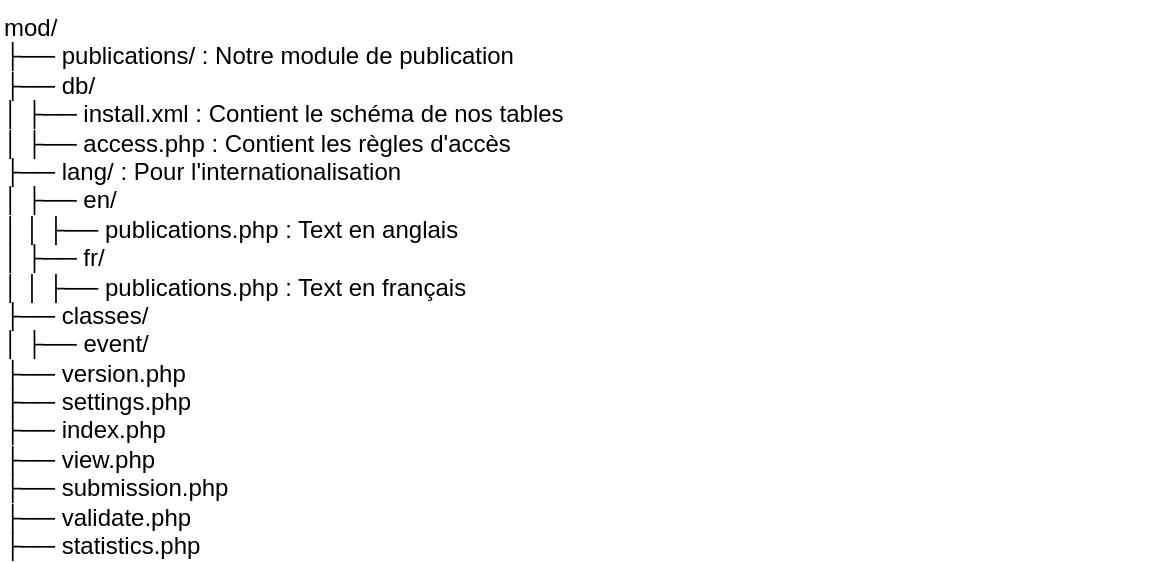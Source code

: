 <mxfile version="25.0.3">
  <diagram name="Page-1" id="vbDE7z4dQPfwqYaZ6fYt">
    <mxGraphModel dx="872" dy="481" grid="1" gridSize="10" guides="1" tooltips="1" connect="1" arrows="1" fold="1" page="1" pageScale="1" pageWidth="827" pageHeight="1169" math="0" shadow="0">
      <root>
        <mxCell id="0" />
        <mxCell id="1" parent="0" />
        <UserObject label="&lt;span class=&quot;hljs-built_in&quot;&gt;mod&lt;/span&gt;/&lt;br&gt;├── publications/ : Notre module de publication&lt;br&gt;    ├── db/&lt;br&gt;    │   ├── install.xml : Contient le schéma de nos tables&lt;br&gt;    │   ├── access.php : Contient les règles d&#39;accès&lt;br&gt;    ├── lang/ : Pour l&#39;internationalisation&amp;nbsp;&lt;br&gt;    │   ├── en/&lt;br&gt;    │   │   ├── publications.php : Text en anglais&lt;br&gt;&lt;div&gt;&lt;span style=&quot;background-color: initial;&quot;&gt;│&lt;/span&gt;&lt;span style=&quot;background-color: initial;&quot;&gt;&amp;nbsp;&lt;/span&gt;├── fr/&lt;br&gt;│ │ ├── publications.php : Text en français&lt;br&gt;    ├── classes/&lt;br&gt;    │   ├── &lt;span class=&quot;hljs-keyword&quot;&gt;event&lt;/span&gt;/&lt;br&gt;    ├── version.php&lt;br&gt;    ├── settings.php&lt;br&gt;    ├── index.php&lt;br&gt;    ├── view.php&lt;br&gt;    ├── submission.php&lt;br&gt;    ├── validate.php&lt;br&gt;    ├── statistics.php&lt;/div&gt;" link="&lt;span class=&quot;hljs-built_in&quot;&gt;mod&lt;/span&gt;/├── publications/    ├── db/    │   ├── install.xml    │   ├── access.php    ├── lang/    │   ├── en/    │   │   ├── publications.php    ├── classes/    │   ├── &lt;span class=&quot;hljs-keyword&quot;&gt;event&lt;/span&gt;/    ├── version.php    ├── settings.php    ├── index.php    ├── view.php    ├── submission.php    ├── validate.php    ├── statistics.php" id="I0gCaEgmiNNYK8eLxdaN-1">
          <mxCell style="text;whiteSpace=wrap;html=1;" vertex="1" parent="1">
            <mxGeometry x="220" y="100" width="580" height="270" as="geometry" />
          </mxCell>
        </UserObject>
      </root>
    </mxGraphModel>
  </diagram>
</mxfile>
